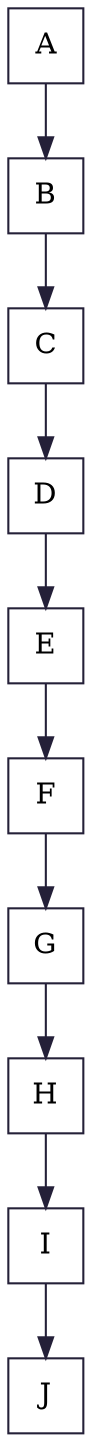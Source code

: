 digraph G {
    graph[color="#242038"]
    node[color="#242038", shape=square]
    edge[color="#242038"]
    A->B
    B->C
    C->D
    D->E
    E->F
    F->G
    G->H
    H->I
    I->J
}
